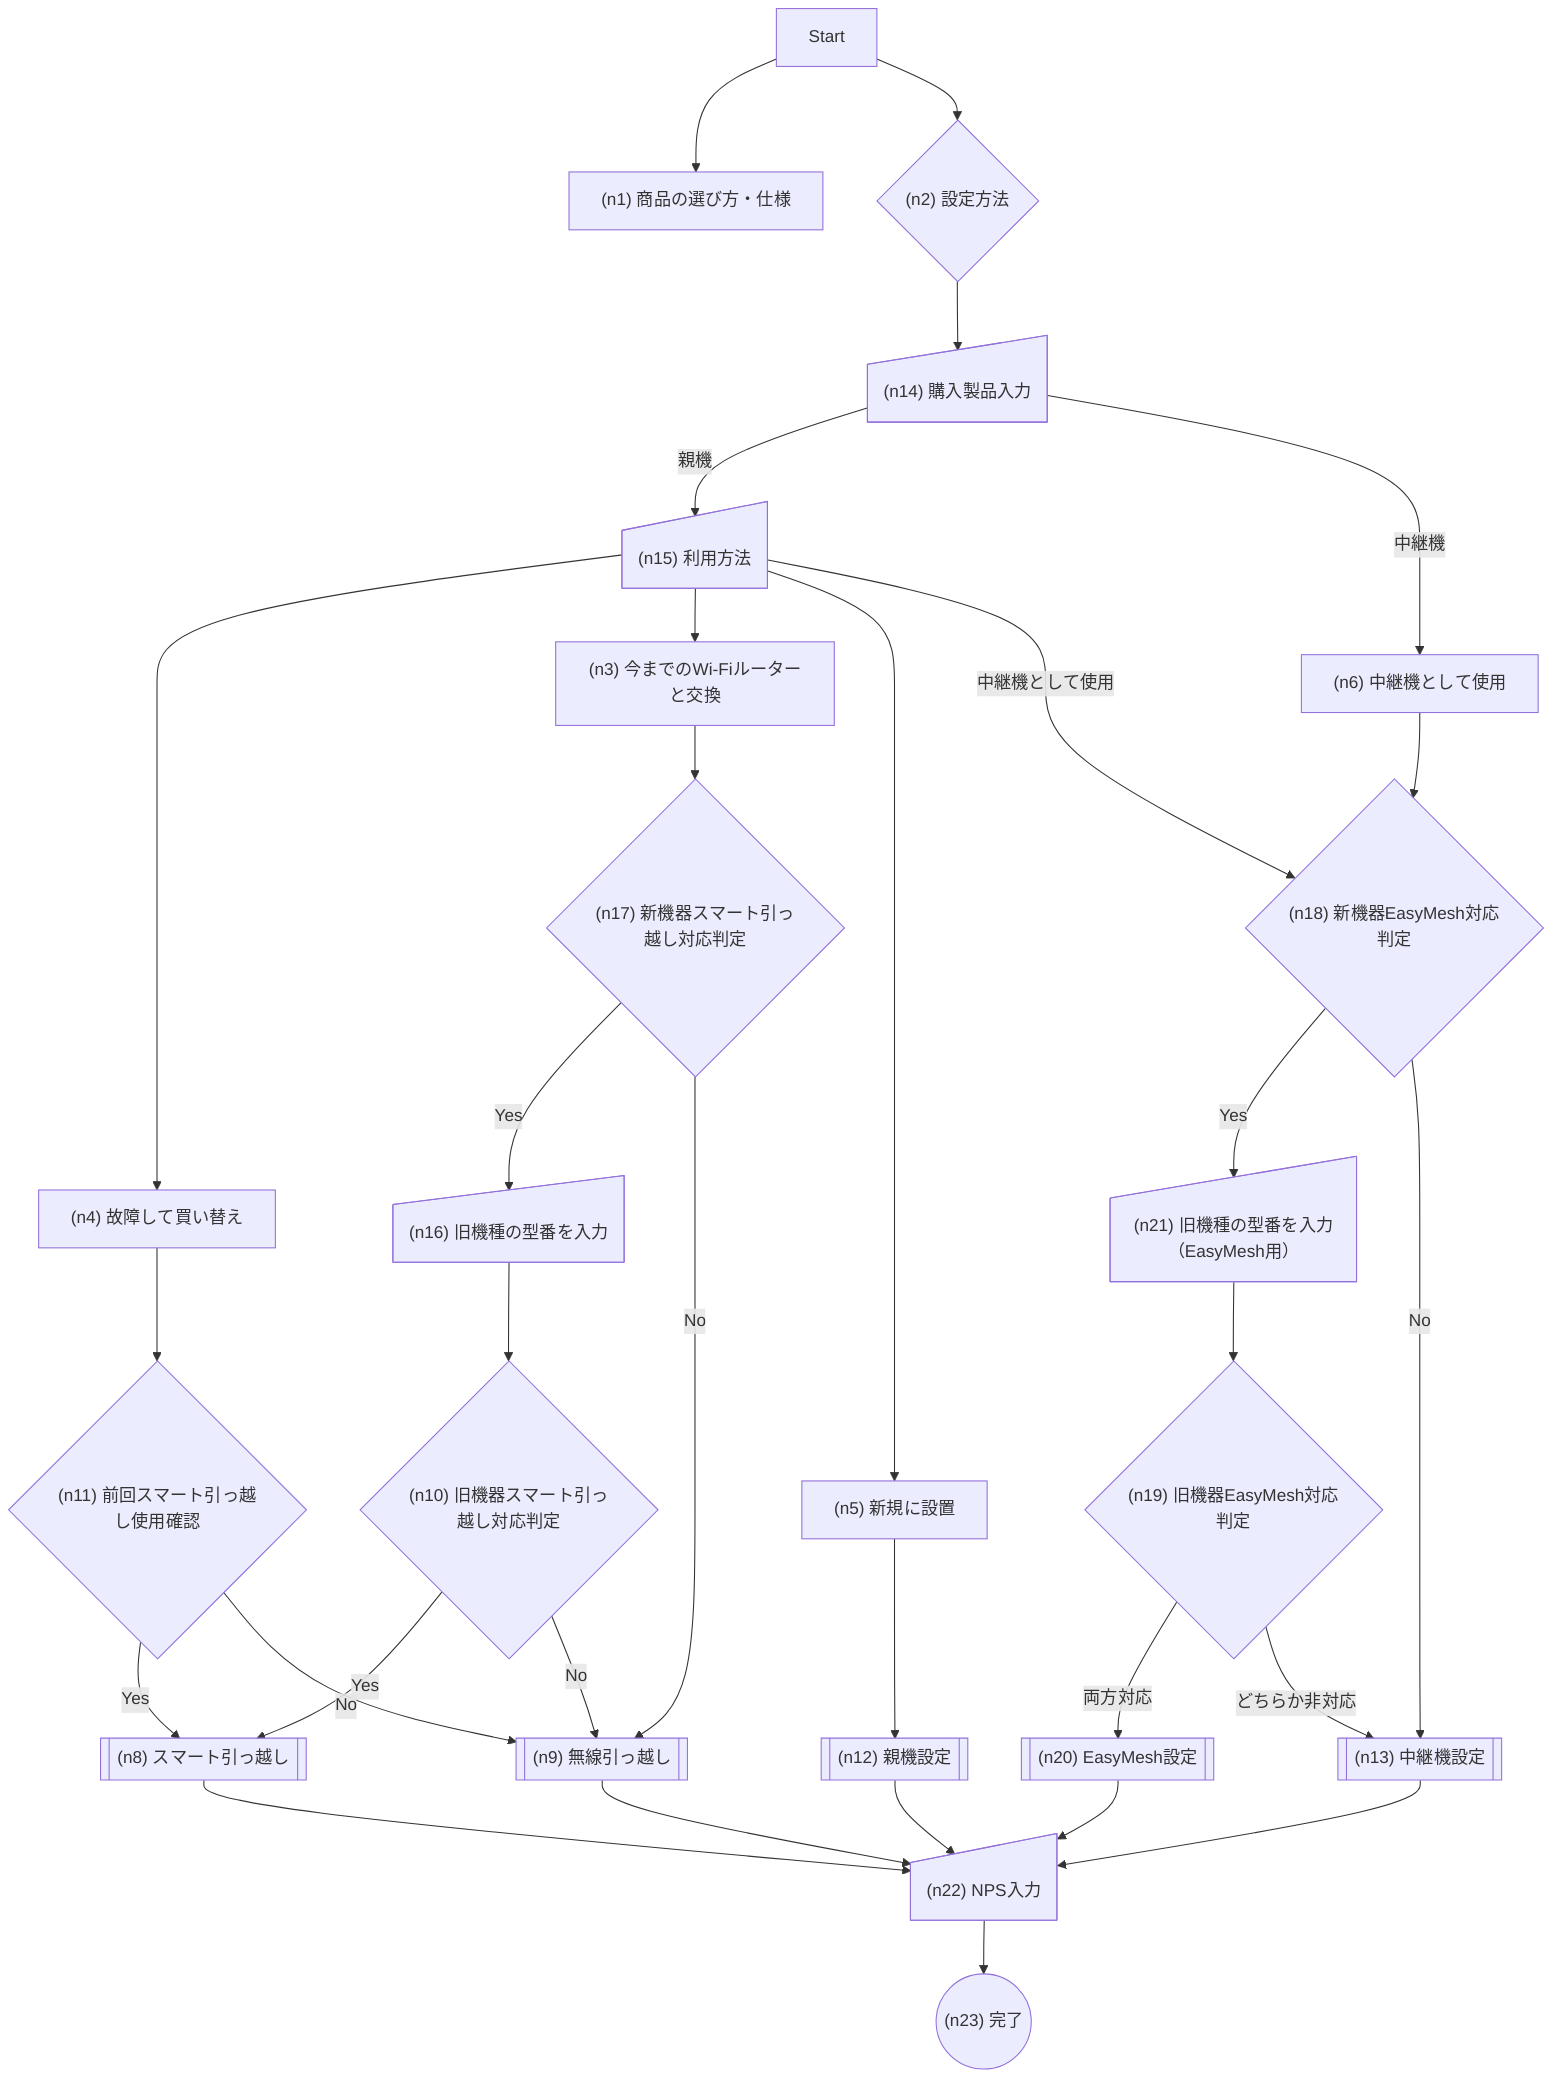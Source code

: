 ---
config:
  layout: dagre
---
flowchart TD
    start["Start"] --> n1["(n1) 商品の選び方・仕様"] & n2["(n2) 設定方法"]
    n2 --> n14["(n14) 購入製品入力"]
    n14 -- 親機 --> n15["(n15) 利用方法"]
    n14 -- 中継機 --> n6["(n6) 中継機として使用"]
    n15 --> n4 & n3 & n5
    n15 -- "中継機として使用" --> n18["(n18) 新機器EasyMesh対応判定"]
    
    n3["(n3) 今までのWi-Fiルーターと交換"] --> n17["(n17) 新機器スマート引っ越し対応判定"]
    n17 -- Yes --> n16["(n16) 旧機種の型番を入力"]
    n17 -- No --> n9["(n9) 無線引っ越し"]
    n16 --> n10["(n10) 旧機器スマート引っ越し対応判定"]
    n10 -- Yes --> n8["(n8) スマート引っ越し"]
    n10 -- No --> n9

    n4["(n4) 故障して買い替え"] --> n11["(n11) 前回スマート引っ越し使用確認"]
    n11 -- Yes --> n8
    n11 -- No --> n9

    n5["(n5) 新規に設置"] --> n12["(n12) 親機設定"]
    n6 --> n18["(n18) 新機器EasyMesh対応判定"]
    n18 -- Yes --> n21["(n21) 旧機種の型番を入力（EasyMesh用）"]
    n18 -- No --> n13["(n13) 中継機設定"]
    n21 --> n19["(n19) 旧機器EasyMesh対応判定"]
    n19 -- "両方対応" --> n20["(n20) EasyMesh設定"]
    n19 -- "どちらか非対応" --> n13
    
    %% 設定完了後のNPS入力画面への遷移
    n8 --> n22["(n22) NPS入力"]
    n9 --> n22
    n12 --> n22
    n13 --> n22
    n20 --> n22
    n22 --> n23["(n23) 完了"]
    
    n2@{ shape: diam}
    n14@{ shape: manual-input}
    n15@{ shape: manual-input}
    n17@{ shape: diam}
    n16@{ shape: manual-input}
    n21@{ shape: manual-input}
    n10@{ shape: diam}
    n11@{ shape: diam}
    n18@{ shape: diam}
    n19@{ shape: diam}
    n8@{ shape: subproc}
    n9@{ shape: subproc}
    n12@{ shape: subproc}
    n13@{ shape: subproc}
    n20@{ shape: subproc}
    n22@{ shape: manual-input}
    n23@{ shape: circle}